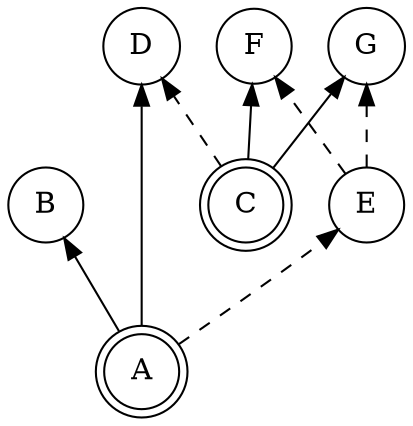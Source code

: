 digraph constraintGraph {
rankdir="BT";
node [shape=circle]
edge [style=dashed]

B [label="B"]
D [label="D"]
E [label="E"]
F [label="F"]
G [label="G"]

subgraph known {
  node [shape=doublecircle]

  A [label="A"]
  C [label="C"]

}

A->E
C->D
E->F
E->G

  subgraph fixed {
    edge [style=filled]

    A->B
    A->D
    C->F
    C->G
  }

/*
  subgraph additional {

    edge [color=red,penwidth="2.5"]

    C->G
    F->G
  }
*/
}
